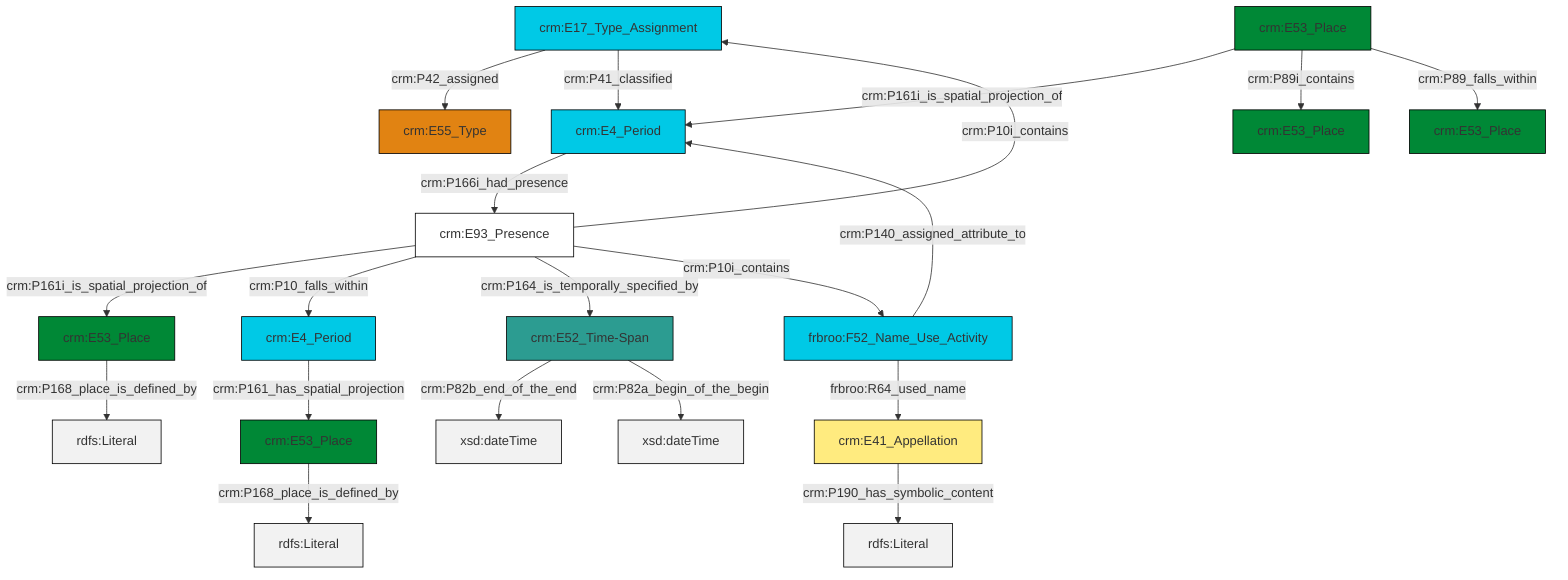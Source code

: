 graph TD
classDef Literal fill:#f2f2f2,stroke:#000000;
classDef CRM_Entity fill:#FFFFFF,stroke:#000000;
classDef Temporal_Entity fill:#00C9E6, stroke:#000000;
classDef Type fill:#E18312, stroke:#000000;
classDef Time-Span fill:#2C9C91, stroke:#000000;
classDef Appellation fill:#FFEB7F, stroke:#000000;
classDef Place fill:#008836, stroke:#000000;
classDef Persistent_Item fill:#B266B2, stroke:#000000;
classDef Conceptual_Object fill:#FFD700, stroke:#000000;
classDef Physical_Thing fill:#D2B48C, stroke:#000000;
classDef Actor fill:#f58aad, stroke:#000000;
classDef PC_Classes fill:#4ce600, stroke:#000000;
classDef Multi fill:#cccccc,stroke:#000000;

0["crm:E17_Type_Assignment"]:::Temporal_Entity -->|crm:P42_assigned| 1["crm:E55_Type"]:::Type
0["crm:E17_Type_Assignment"]:::Temporal_Entity -->|crm:P41_classified| 8["crm:E4_Period"]:::Temporal_Entity
6["crm:E53_Place"]:::Place -->|crm:P168_place_is_defined_by| 9[rdfs:Literal]:::Literal
12["crm:E93_Presence"]:::CRM_Entity -->|crm:P161i_is_spatial_projection_of| 13["crm:E53_Place"]:::Place
4["crm:E53_Place"]:::Place -->|crm:P161i_is_spatial_projection_of| 8["crm:E4_Period"]:::Temporal_Entity
8["crm:E4_Period"]:::Temporal_Entity -->|crm:P166i_had_presence| 12["crm:E93_Presence"]:::CRM_Entity
12["crm:E93_Presence"]:::CRM_Entity -->|crm:P10i_contains| 0["crm:E17_Type_Assignment"]:::Temporal_Entity
10["crm:E52_Time-Span"]:::Time-Span -->|crm:P82b_end_of_the_end| 16[xsd:dateTime]:::Literal
13["crm:E53_Place"]:::Place -->|crm:P168_place_is_defined_by| 18[rdfs:Literal]:::Literal
4["crm:E53_Place"]:::Place -->|crm:P89i_contains| 19["crm:E53_Place"]:::Place
2["crm:E41_Appellation"]:::Appellation -->|crm:P190_has_symbolic_content| 20[rdfs:Literal]:::Literal
12["crm:E93_Presence"]:::CRM_Entity -->|crm:P10_falls_within| 21["crm:E4_Period"]:::Temporal_Entity
22["frbroo:F52_Name_Use_Activity"]:::Temporal_Entity -->|crm:P140_assigned_attribute_to| 8["crm:E4_Period"]:::Temporal_Entity
10["crm:E52_Time-Span"]:::Time-Span -->|crm:P82a_begin_of_the_begin| 25[xsd:dateTime]:::Literal
22["frbroo:F52_Name_Use_Activity"]:::Temporal_Entity -->|frbroo:R64_used_name| 2["crm:E41_Appellation"]:::Appellation
4["crm:E53_Place"]:::Place -->|crm:P89_falls_within| 14["crm:E53_Place"]:::Place
12["crm:E93_Presence"]:::CRM_Entity -->|crm:P164_is_temporally_specified_by| 10["crm:E52_Time-Span"]:::Time-Span
12["crm:E93_Presence"]:::CRM_Entity -->|crm:P10i_contains| 22["frbroo:F52_Name_Use_Activity"]:::Temporal_Entity
21["crm:E4_Period"]:::Temporal_Entity -->|crm:P161_has_spatial_projection| 6["crm:E53_Place"]:::Place